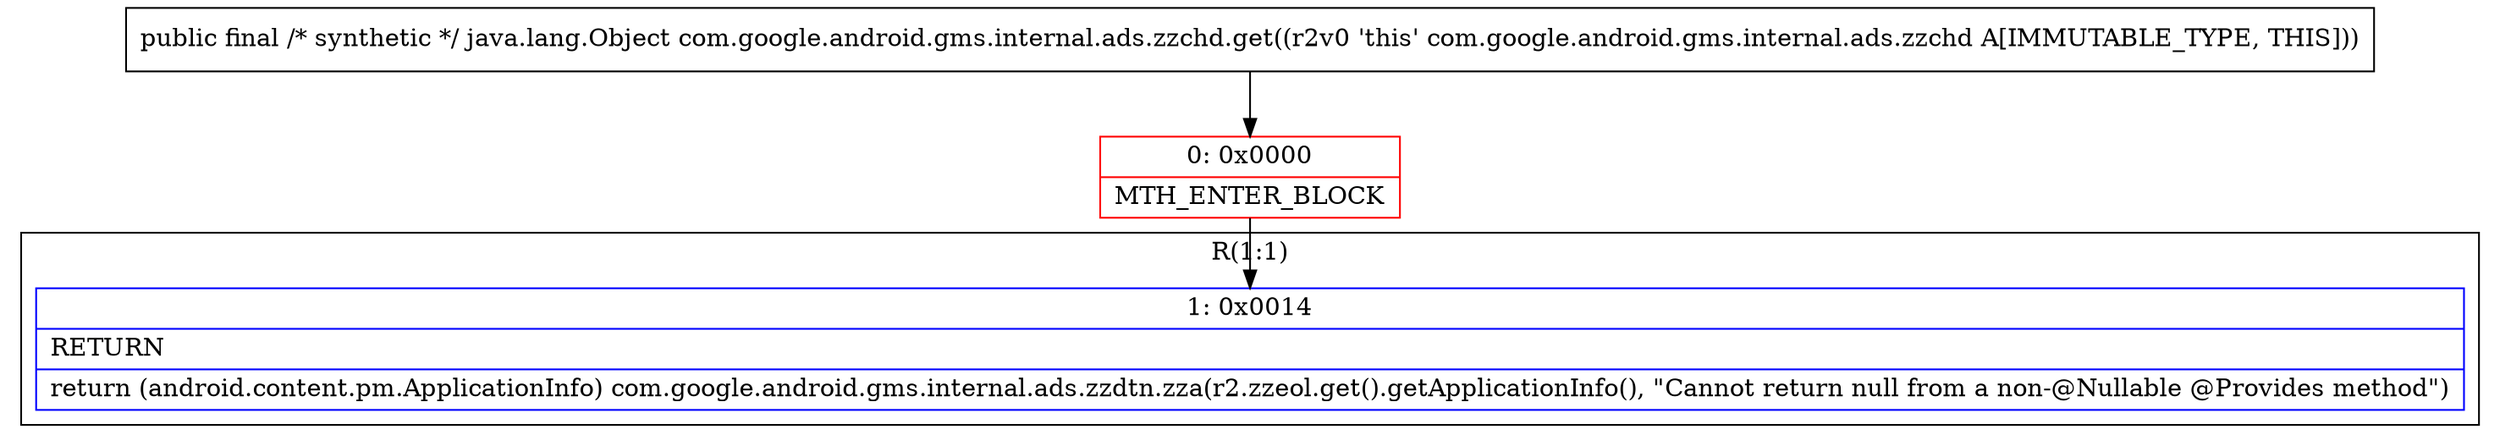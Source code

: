digraph "CFG forcom.google.android.gms.internal.ads.zzchd.get()Ljava\/lang\/Object;" {
subgraph cluster_Region_1350350480 {
label = "R(1:1)";
node [shape=record,color=blue];
Node_1 [shape=record,label="{1\:\ 0x0014|RETURN\l|return (android.content.pm.ApplicationInfo) com.google.android.gms.internal.ads.zzdtn.zza(r2.zzeol.get().getApplicationInfo(), \"Cannot return null from a non\-@Nullable @Provides method\")\l}"];
}
Node_0 [shape=record,color=red,label="{0\:\ 0x0000|MTH_ENTER_BLOCK\l}"];
MethodNode[shape=record,label="{public final \/* synthetic *\/ java.lang.Object com.google.android.gms.internal.ads.zzchd.get((r2v0 'this' com.google.android.gms.internal.ads.zzchd A[IMMUTABLE_TYPE, THIS])) }"];
MethodNode -> Node_0;
Node_0 -> Node_1;
}

